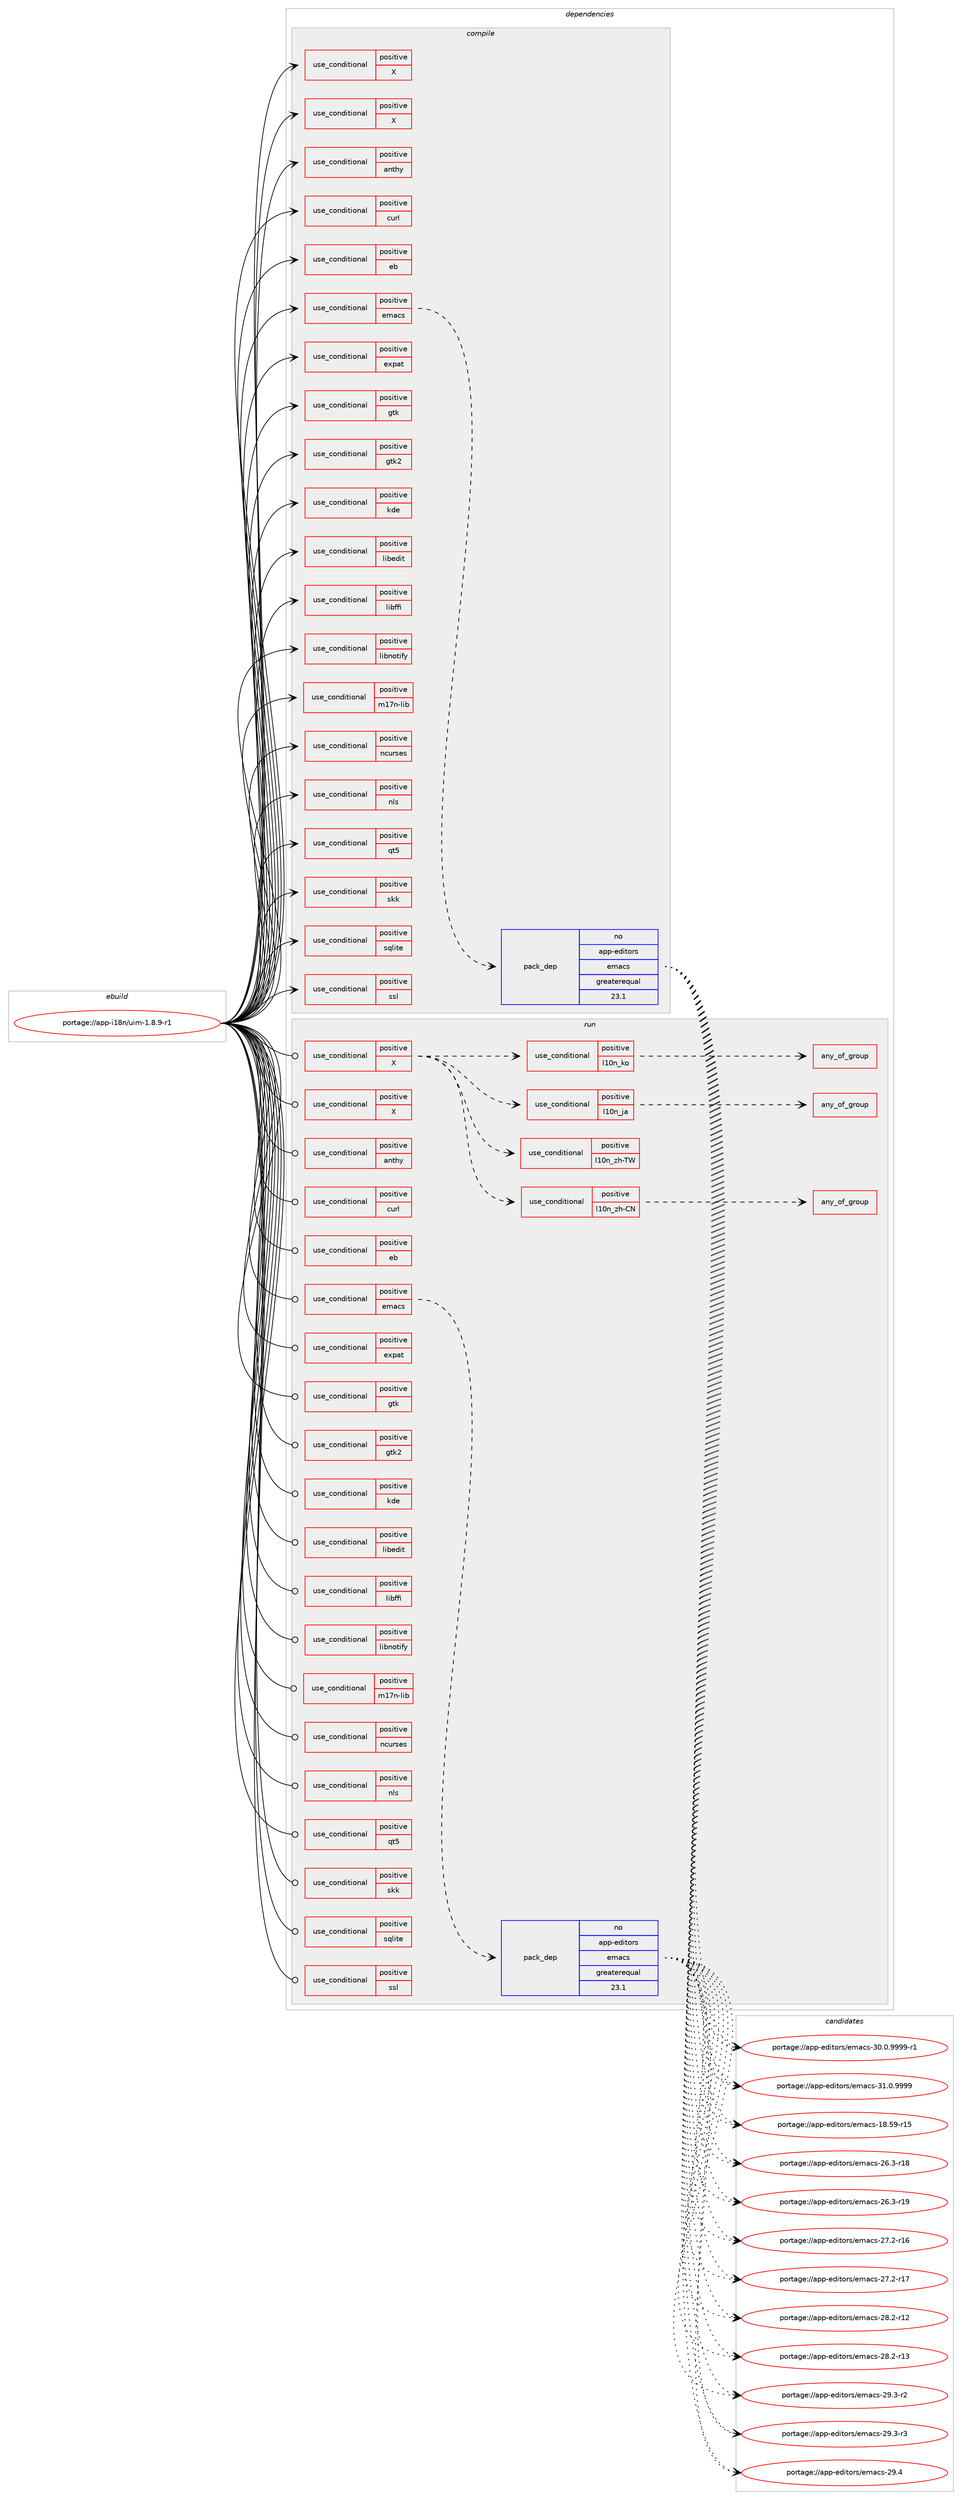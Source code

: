 digraph prolog {

# *************
# Graph options
# *************

newrank=true;
concentrate=true;
compound=true;
graph [rankdir=LR,fontname=Helvetica,fontsize=10,ranksep=1.5];#, ranksep=2.5, nodesep=0.2];
edge  [arrowhead=vee];
node  [fontname=Helvetica,fontsize=10];

# **********
# The ebuild
# **********

subgraph cluster_leftcol {
color=gray;
rank=same;
label=<<i>ebuild</i>>;
id [label="portage://app-i18n/uim-1.8.9-r1", color=red, width=4, href="../app-i18n/uim-1.8.9-r1.svg"];
}

# ****************
# The dependencies
# ****************

subgraph cluster_midcol {
color=gray;
label=<<i>dependencies</i>>;
subgraph cluster_compile {
fillcolor="#eeeeee";
style=filled;
label=<<i>compile</i>>;
subgraph cond10821 {
dependency17248 [label=<<TABLE BORDER="0" CELLBORDER="1" CELLSPACING="0" CELLPADDING="4"><TR><TD ROWSPAN="3" CELLPADDING="10">use_conditional</TD></TR><TR><TD>positive</TD></TR><TR><TD>X</TD></TR></TABLE>>, shape=none, color=red];
# *** BEGIN UNKNOWN DEPENDENCY TYPE (TODO) ***
# dependency17248 -> package_dependency(portage://app-i18n/uim-1.8.9-r1,install,no,x11-base,xorg-proto,none,[,,],[],[])
# *** END UNKNOWN DEPENDENCY TYPE (TODO) ***

}
id:e -> dependency17248:w [weight=20,style="solid",arrowhead="vee"];
subgraph cond10822 {
dependency17249 [label=<<TABLE BORDER="0" CELLBORDER="1" CELLSPACING="0" CELLPADDING="4"><TR><TD ROWSPAN="3" CELLPADDING="10">use_conditional</TD></TR><TR><TD>positive</TD></TR><TR><TD>X</TD></TR></TABLE>>, shape=none, color=red];
# *** BEGIN UNKNOWN DEPENDENCY TYPE (TODO) ***
# dependency17249 -> package_dependency(portage://app-i18n/uim-1.8.9-r1,install,no,x11-libs,libICE,none,[,,],[],[])
# *** END UNKNOWN DEPENDENCY TYPE (TODO) ***

# *** BEGIN UNKNOWN DEPENDENCY TYPE (TODO) ***
# dependency17249 -> package_dependency(portage://app-i18n/uim-1.8.9-r1,install,no,x11-libs,libSM,none,[,,],[],[])
# *** END UNKNOWN DEPENDENCY TYPE (TODO) ***

# *** BEGIN UNKNOWN DEPENDENCY TYPE (TODO) ***
# dependency17249 -> package_dependency(portage://app-i18n/uim-1.8.9-r1,install,no,x11-libs,libX11,none,[,,],[],[])
# *** END UNKNOWN DEPENDENCY TYPE (TODO) ***

# *** BEGIN UNKNOWN DEPENDENCY TYPE (TODO) ***
# dependency17249 -> package_dependency(portage://app-i18n/uim-1.8.9-r1,install,no,x11-libs,libXext,none,[,,],[],[])
# *** END UNKNOWN DEPENDENCY TYPE (TODO) ***

# *** BEGIN UNKNOWN DEPENDENCY TYPE (TODO) ***
# dependency17249 -> package_dependency(portage://app-i18n/uim-1.8.9-r1,install,no,x11-libs,libXft,none,[,,],[],[])
# *** END UNKNOWN DEPENDENCY TYPE (TODO) ***

# *** BEGIN UNKNOWN DEPENDENCY TYPE (TODO) ***
# dependency17249 -> package_dependency(portage://app-i18n/uim-1.8.9-r1,install,no,x11-libs,libXrender,none,[,,],[],[])
# *** END UNKNOWN DEPENDENCY TYPE (TODO) ***

# *** BEGIN UNKNOWN DEPENDENCY TYPE (TODO) ***
# dependency17249 -> package_dependency(portage://app-i18n/uim-1.8.9-r1,install,no,x11-libs,libXt,none,[,,],[],[])
# *** END UNKNOWN DEPENDENCY TYPE (TODO) ***

}
id:e -> dependency17249:w [weight=20,style="solid",arrowhead="vee"];
subgraph cond10823 {
dependency17250 [label=<<TABLE BORDER="0" CELLBORDER="1" CELLSPACING="0" CELLPADDING="4"><TR><TD ROWSPAN="3" CELLPADDING="10">use_conditional</TD></TR><TR><TD>positive</TD></TR><TR><TD>anthy</TD></TR></TABLE>>, shape=none, color=red];
# *** BEGIN UNKNOWN DEPENDENCY TYPE (TODO) ***
# dependency17250 -> package_dependency(portage://app-i18n/uim-1.8.9-r1,install,no,app-i18n,anthy,none,[,,],[],[])
# *** END UNKNOWN DEPENDENCY TYPE (TODO) ***

}
id:e -> dependency17250:w [weight=20,style="solid",arrowhead="vee"];
subgraph cond10824 {
dependency17251 [label=<<TABLE BORDER="0" CELLBORDER="1" CELLSPACING="0" CELLPADDING="4"><TR><TD ROWSPAN="3" CELLPADDING="10">use_conditional</TD></TR><TR><TD>positive</TD></TR><TR><TD>curl</TD></TR></TABLE>>, shape=none, color=red];
# *** BEGIN UNKNOWN DEPENDENCY TYPE (TODO) ***
# dependency17251 -> package_dependency(portage://app-i18n/uim-1.8.9-r1,install,no,net-misc,curl,none,[,,],[],[])
# *** END UNKNOWN DEPENDENCY TYPE (TODO) ***

}
id:e -> dependency17251:w [weight=20,style="solid",arrowhead="vee"];
subgraph cond10825 {
dependency17252 [label=<<TABLE BORDER="0" CELLBORDER="1" CELLSPACING="0" CELLPADDING="4"><TR><TD ROWSPAN="3" CELLPADDING="10">use_conditional</TD></TR><TR><TD>positive</TD></TR><TR><TD>eb</TD></TR></TABLE>>, shape=none, color=red];
# *** BEGIN UNKNOWN DEPENDENCY TYPE (TODO) ***
# dependency17252 -> package_dependency(portage://app-i18n/uim-1.8.9-r1,install,no,dev-libs,eb,none,[,,],[],[])
# *** END UNKNOWN DEPENDENCY TYPE (TODO) ***

}
id:e -> dependency17252:w [weight=20,style="solid",arrowhead="vee"];
subgraph cond10826 {
dependency17253 [label=<<TABLE BORDER="0" CELLBORDER="1" CELLSPACING="0" CELLPADDING="4"><TR><TD ROWSPAN="3" CELLPADDING="10">use_conditional</TD></TR><TR><TD>positive</TD></TR><TR><TD>emacs</TD></TR></TABLE>>, shape=none, color=red];
subgraph pack6078 {
dependency17254 [label=<<TABLE BORDER="0" CELLBORDER="1" CELLSPACING="0" CELLPADDING="4" WIDTH="220"><TR><TD ROWSPAN="6" CELLPADDING="30">pack_dep</TD></TR><TR><TD WIDTH="110">no</TD></TR><TR><TD>app-editors</TD></TR><TR><TD>emacs</TD></TR><TR><TD>greaterequal</TD></TR><TR><TD>23.1</TD></TR></TABLE>>, shape=none, color=blue];
}
dependency17253:e -> dependency17254:w [weight=20,style="dashed",arrowhead="vee"];
}
id:e -> dependency17253:w [weight=20,style="solid",arrowhead="vee"];
subgraph cond10827 {
dependency17255 [label=<<TABLE BORDER="0" CELLBORDER="1" CELLSPACING="0" CELLPADDING="4"><TR><TD ROWSPAN="3" CELLPADDING="10">use_conditional</TD></TR><TR><TD>positive</TD></TR><TR><TD>expat</TD></TR></TABLE>>, shape=none, color=red];
# *** BEGIN UNKNOWN DEPENDENCY TYPE (TODO) ***
# dependency17255 -> package_dependency(portage://app-i18n/uim-1.8.9-r1,install,no,dev-libs,expat,none,[,,],[],[])
# *** END UNKNOWN DEPENDENCY TYPE (TODO) ***

}
id:e -> dependency17255:w [weight=20,style="solid",arrowhead="vee"];
subgraph cond10828 {
dependency17256 [label=<<TABLE BORDER="0" CELLBORDER="1" CELLSPACING="0" CELLPADDING="4"><TR><TD ROWSPAN="3" CELLPADDING="10">use_conditional</TD></TR><TR><TD>positive</TD></TR><TR><TD>gtk</TD></TR></TABLE>>, shape=none, color=red];
# *** BEGIN UNKNOWN DEPENDENCY TYPE (TODO) ***
# dependency17256 -> package_dependency(portage://app-i18n/uim-1.8.9-r1,install,no,x11-libs,gtk+,none,[,,],[slot(3)],[])
# *** END UNKNOWN DEPENDENCY TYPE (TODO) ***

}
id:e -> dependency17256:w [weight=20,style="solid",arrowhead="vee"];
subgraph cond10829 {
dependency17257 [label=<<TABLE BORDER="0" CELLBORDER="1" CELLSPACING="0" CELLPADDING="4"><TR><TD ROWSPAN="3" CELLPADDING="10">use_conditional</TD></TR><TR><TD>positive</TD></TR><TR><TD>gtk2</TD></TR></TABLE>>, shape=none, color=red];
# *** BEGIN UNKNOWN DEPENDENCY TYPE (TODO) ***
# dependency17257 -> package_dependency(portage://app-i18n/uim-1.8.9-r1,install,no,x11-libs,gtk+,none,[,,],[slot(2)],[])
# *** END UNKNOWN DEPENDENCY TYPE (TODO) ***

}
id:e -> dependency17257:w [weight=20,style="solid",arrowhead="vee"];
subgraph cond10830 {
dependency17258 [label=<<TABLE BORDER="0" CELLBORDER="1" CELLSPACING="0" CELLPADDING="4"><TR><TD ROWSPAN="3" CELLPADDING="10">use_conditional</TD></TR><TR><TD>positive</TD></TR><TR><TD>kde</TD></TR></TABLE>>, shape=none, color=red];
# *** BEGIN UNKNOWN DEPENDENCY TYPE (TODO) ***
# dependency17258 -> package_dependency(portage://app-i18n/uim-1.8.9-r1,install,no,kde-plasma,libplasma,none,[,,],[slot(5)],[])
# *** END UNKNOWN DEPENDENCY TYPE (TODO) ***

}
id:e -> dependency17258:w [weight=20,style="solid",arrowhead="vee"];
subgraph cond10831 {
dependency17259 [label=<<TABLE BORDER="0" CELLBORDER="1" CELLSPACING="0" CELLPADDING="4"><TR><TD ROWSPAN="3" CELLPADDING="10">use_conditional</TD></TR><TR><TD>positive</TD></TR><TR><TD>libedit</TD></TR></TABLE>>, shape=none, color=red];
# *** BEGIN UNKNOWN DEPENDENCY TYPE (TODO) ***
# dependency17259 -> package_dependency(portage://app-i18n/uim-1.8.9-r1,install,no,dev-libs,libedit,none,[,,],[],[])
# *** END UNKNOWN DEPENDENCY TYPE (TODO) ***

}
id:e -> dependency17259:w [weight=20,style="solid",arrowhead="vee"];
subgraph cond10832 {
dependency17260 [label=<<TABLE BORDER="0" CELLBORDER="1" CELLSPACING="0" CELLPADDING="4"><TR><TD ROWSPAN="3" CELLPADDING="10">use_conditional</TD></TR><TR><TD>positive</TD></TR><TR><TD>libffi</TD></TR></TABLE>>, shape=none, color=red];
# *** BEGIN UNKNOWN DEPENDENCY TYPE (TODO) ***
# dependency17260 -> package_dependency(portage://app-i18n/uim-1.8.9-r1,install,no,dev-libs,libffi,none,[,,],any_same_slot,[])
# *** END UNKNOWN DEPENDENCY TYPE (TODO) ***

}
id:e -> dependency17260:w [weight=20,style="solid",arrowhead="vee"];
subgraph cond10833 {
dependency17261 [label=<<TABLE BORDER="0" CELLBORDER="1" CELLSPACING="0" CELLPADDING="4"><TR><TD ROWSPAN="3" CELLPADDING="10">use_conditional</TD></TR><TR><TD>positive</TD></TR><TR><TD>libnotify</TD></TR></TABLE>>, shape=none, color=red];
# *** BEGIN UNKNOWN DEPENDENCY TYPE (TODO) ***
# dependency17261 -> package_dependency(portage://app-i18n/uim-1.8.9-r1,install,no,x11-libs,libnotify,none,[,,],[],[])
# *** END UNKNOWN DEPENDENCY TYPE (TODO) ***

}
id:e -> dependency17261:w [weight=20,style="solid",arrowhead="vee"];
subgraph cond10834 {
dependency17262 [label=<<TABLE BORDER="0" CELLBORDER="1" CELLSPACING="0" CELLPADDING="4"><TR><TD ROWSPAN="3" CELLPADDING="10">use_conditional</TD></TR><TR><TD>positive</TD></TR><TR><TD>m17n-lib</TD></TR></TABLE>>, shape=none, color=red];
# *** BEGIN UNKNOWN DEPENDENCY TYPE (TODO) ***
# dependency17262 -> package_dependency(portage://app-i18n/uim-1.8.9-r1,install,no,dev-libs,m17n-lib,none,[,,],[],[])
# *** END UNKNOWN DEPENDENCY TYPE (TODO) ***

}
id:e -> dependency17262:w [weight=20,style="solid",arrowhead="vee"];
subgraph cond10835 {
dependency17263 [label=<<TABLE BORDER="0" CELLBORDER="1" CELLSPACING="0" CELLPADDING="4"><TR><TD ROWSPAN="3" CELLPADDING="10">use_conditional</TD></TR><TR><TD>positive</TD></TR><TR><TD>ncurses</TD></TR></TABLE>>, shape=none, color=red];
# *** BEGIN UNKNOWN DEPENDENCY TYPE (TODO) ***
# dependency17263 -> package_dependency(portage://app-i18n/uim-1.8.9-r1,install,no,sys-libs,ncurses,none,[,,],[slot(0),equal],[])
# *** END UNKNOWN DEPENDENCY TYPE (TODO) ***

}
id:e -> dependency17263:w [weight=20,style="solid",arrowhead="vee"];
subgraph cond10836 {
dependency17264 [label=<<TABLE BORDER="0" CELLBORDER="1" CELLSPACING="0" CELLPADDING="4"><TR><TD ROWSPAN="3" CELLPADDING="10">use_conditional</TD></TR><TR><TD>positive</TD></TR><TR><TD>nls</TD></TR></TABLE>>, shape=none, color=red];
# *** BEGIN UNKNOWN DEPENDENCY TYPE (TODO) ***
# dependency17264 -> package_dependency(portage://app-i18n/uim-1.8.9-r1,install,no,virtual,libintl,none,[,,],[],[])
# *** END UNKNOWN DEPENDENCY TYPE (TODO) ***

}
id:e -> dependency17264:w [weight=20,style="solid",arrowhead="vee"];
subgraph cond10837 {
dependency17265 [label=<<TABLE BORDER="0" CELLBORDER="1" CELLSPACING="0" CELLPADDING="4"><TR><TD ROWSPAN="3" CELLPADDING="10">use_conditional</TD></TR><TR><TD>positive</TD></TR><TR><TD>qt5</TD></TR></TABLE>>, shape=none, color=red];
# *** BEGIN UNKNOWN DEPENDENCY TYPE (TODO) ***
# dependency17265 -> package_dependency(portage://app-i18n/uim-1.8.9-r1,install,no,dev-qt,qtx11extras,none,[,,],[slot(5)],[])
# *** END UNKNOWN DEPENDENCY TYPE (TODO) ***

# *** BEGIN UNKNOWN DEPENDENCY TYPE (TODO) ***
# dependency17265 -> package_dependency(portage://app-i18n/uim-1.8.9-r1,install,no,dev-qt,qtwidgets,none,[,,],[slot(5)],[])
# *** END UNKNOWN DEPENDENCY TYPE (TODO) ***

}
id:e -> dependency17265:w [weight=20,style="solid",arrowhead="vee"];
subgraph cond10838 {
dependency17266 [label=<<TABLE BORDER="0" CELLBORDER="1" CELLSPACING="0" CELLPADDING="4"><TR><TD ROWSPAN="3" CELLPADDING="10">use_conditional</TD></TR><TR><TD>positive</TD></TR><TR><TD>skk</TD></TR></TABLE>>, shape=none, color=red];
# *** BEGIN UNKNOWN DEPENDENCY TYPE (TODO) ***
# dependency17266 -> package_dependency(portage://app-i18n/uim-1.8.9-r1,install,no,app-i18n,skk-jisyo,none,[,,],[],[])
# *** END UNKNOWN DEPENDENCY TYPE (TODO) ***

}
id:e -> dependency17266:w [weight=20,style="solid",arrowhead="vee"];
subgraph cond10839 {
dependency17267 [label=<<TABLE BORDER="0" CELLBORDER="1" CELLSPACING="0" CELLPADDING="4"><TR><TD ROWSPAN="3" CELLPADDING="10">use_conditional</TD></TR><TR><TD>positive</TD></TR><TR><TD>sqlite</TD></TR></TABLE>>, shape=none, color=red];
# *** BEGIN UNKNOWN DEPENDENCY TYPE (TODO) ***
# dependency17267 -> package_dependency(portage://app-i18n/uim-1.8.9-r1,install,no,dev-db,sqlite,none,[,,],[slot(3)],[])
# *** END UNKNOWN DEPENDENCY TYPE (TODO) ***

}
id:e -> dependency17267:w [weight=20,style="solid",arrowhead="vee"];
subgraph cond10840 {
dependency17268 [label=<<TABLE BORDER="0" CELLBORDER="1" CELLSPACING="0" CELLPADDING="4"><TR><TD ROWSPAN="3" CELLPADDING="10">use_conditional</TD></TR><TR><TD>positive</TD></TR><TR><TD>ssl</TD></TR></TABLE>>, shape=none, color=red];
# *** BEGIN UNKNOWN DEPENDENCY TYPE (TODO) ***
# dependency17268 -> package_dependency(portage://app-i18n/uim-1.8.9-r1,install,no,dev-libs,openssl,none,[,,],[slot(0),equal],[])
# *** END UNKNOWN DEPENDENCY TYPE (TODO) ***

}
id:e -> dependency17268:w [weight=20,style="solid",arrowhead="vee"];
}
subgraph cluster_compileandrun {
fillcolor="#eeeeee";
style=filled;
label=<<i>compile and run</i>>;
}
subgraph cluster_run {
fillcolor="#eeeeee";
style=filled;
label=<<i>run</i>>;
subgraph cond10841 {
dependency17269 [label=<<TABLE BORDER="0" CELLBORDER="1" CELLSPACING="0" CELLPADDING="4"><TR><TD ROWSPAN="3" CELLPADDING="10">use_conditional</TD></TR><TR><TD>positive</TD></TR><TR><TD>X</TD></TR></TABLE>>, shape=none, color=red];
# *** BEGIN UNKNOWN DEPENDENCY TYPE (TODO) ***
# dependency17269 -> package_dependency(portage://app-i18n/uim-1.8.9-r1,run,no,media-fonts,font-sony-misc,none,[,,],[],[])
# *** END UNKNOWN DEPENDENCY TYPE (TODO) ***

subgraph cond10842 {
dependency17270 [label=<<TABLE BORDER="0" CELLBORDER="1" CELLSPACING="0" CELLPADDING="4"><TR><TD ROWSPAN="3" CELLPADDING="10">use_conditional</TD></TR><TR><TD>positive</TD></TR><TR><TD>l10n_ja</TD></TR></TABLE>>, shape=none, color=red];
subgraph any299 {
dependency17271 [label=<<TABLE BORDER="0" CELLBORDER="1" CELLSPACING="0" CELLPADDING="4"><TR><TD CELLPADDING="10">any_of_group</TD></TR></TABLE>>, shape=none, color=red];# *** BEGIN UNKNOWN DEPENDENCY TYPE (TODO) ***
# dependency17271 -> package_dependency(portage://app-i18n/uim-1.8.9-r1,run,no,media-fonts,font-jis-misc,none,[,,],[],[])
# *** END UNKNOWN DEPENDENCY TYPE (TODO) ***

# *** BEGIN UNKNOWN DEPENDENCY TYPE (TODO) ***
# dependency17271 -> package_dependency(portage://app-i18n/uim-1.8.9-r1,run,no,media-fonts,intlfonts,none,[,,],[],[])
# *** END UNKNOWN DEPENDENCY TYPE (TODO) ***

}
dependency17270:e -> dependency17271:w [weight=20,style="dashed",arrowhead="vee"];
}
dependency17269:e -> dependency17270:w [weight=20,style="dashed",arrowhead="vee"];
subgraph cond10843 {
dependency17272 [label=<<TABLE BORDER="0" CELLBORDER="1" CELLSPACING="0" CELLPADDING="4"><TR><TD ROWSPAN="3" CELLPADDING="10">use_conditional</TD></TR><TR><TD>positive</TD></TR><TR><TD>l10n_ko</TD></TR></TABLE>>, shape=none, color=red];
subgraph any300 {
dependency17273 [label=<<TABLE BORDER="0" CELLBORDER="1" CELLSPACING="0" CELLPADDING="4"><TR><TD CELLPADDING="10">any_of_group</TD></TR></TABLE>>, shape=none, color=red];# *** BEGIN UNKNOWN DEPENDENCY TYPE (TODO) ***
# dependency17273 -> package_dependency(portage://app-i18n/uim-1.8.9-r1,run,no,media-fonts,font-daewoo-misc,none,[,,],[],[])
# *** END UNKNOWN DEPENDENCY TYPE (TODO) ***

# *** BEGIN UNKNOWN DEPENDENCY TYPE (TODO) ***
# dependency17273 -> package_dependency(portage://app-i18n/uim-1.8.9-r1,run,no,media-fonts,intlfonts,none,[,,],[],[])
# *** END UNKNOWN DEPENDENCY TYPE (TODO) ***

}
dependency17272:e -> dependency17273:w [weight=20,style="dashed",arrowhead="vee"];
}
dependency17269:e -> dependency17272:w [weight=20,style="dashed",arrowhead="vee"];
subgraph cond10844 {
dependency17274 [label=<<TABLE BORDER="0" CELLBORDER="1" CELLSPACING="0" CELLPADDING="4"><TR><TD ROWSPAN="3" CELLPADDING="10">use_conditional</TD></TR><TR><TD>positive</TD></TR><TR><TD>l10n_zh-CN</TD></TR></TABLE>>, shape=none, color=red];
subgraph any301 {
dependency17275 [label=<<TABLE BORDER="0" CELLBORDER="1" CELLSPACING="0" CELLPADDING="4"><TR><TD CELLPADDING="10">any_of_group</TD></TR></TABLE>>, shape=none, color=red];# *** BEGIN UNKNOWN DEPENDENCY TYPE (TODO) ***
# dependency17275 -> package_dependency(portage://app-i18n/uim-1.8.9-r1,run,no,media-fonts,font-isas-misc,none,[,,],[],[])
# *** END UNKNOWN DEPENDENCY TYPE (TODO) ***

# *** BEGIN UNKNOWN DEPENDENCY TYPE (TODO) ***
# dependency17275 -> package_dependency(portage://app-i18n/uim-1.8.9-r1,run,no,media-fonts,intlfonts,none,[,,],[],[])
# *** END UNKNOWN DEPENDENCY TYPE (TODO) ***

}
dependency17274:e -> dependency17275:w [weight=20,style="dashed",arrowhead="vee"];
}
dependency17269:e -> dependency17274:w [weight=20,style="dashed",arrowhead="vee"];
subgraph cond10845 {
dependency17276 [label=<<TABLE BORDER="0" CELLBORDER="1" CELLSPACING="0" CELLPADDING="4"><TR><TD ROWSPAN="3" CELLPADDING="10">use_conditional</TD></TR><TR><TD>positive</TD></TR><TR><TD>l10n_zh-TW</TD></TR></TABLE>>, shape=none, color=red];
# *** BEGIN UNKNOWN DEPENDENCY TYPE (TODO) ***
# dependency17276 -> package_dependency(portage://app-i18n/uim-1.8.9-r1,run,no,media-fonts,intlfonts,none,[,,],[],[])
# *** END UNKNOWN DEPENDENCY TYPE (TODO) ***

}
dependency17269:e -> dependency17276:w [weight=20,style="dashed",arrowhead="vee"];
}
id:e -> dependency17269:w [weight=20,style="solid",arrowhead="odot"];
subgraph cond10846 {
dependency17277 [label=<<TABLE BORDER="0" CELLBORDER="1" CELLSPACING="0" CELLPADDING="4"><TR><TD ROWSPAN="3" CELLPADDING="10">use_conditional</TD></TR><TR><TD>positive</TD></TR><TR><TD>X</TD></TR></TABLE>>, shape=none, color=red];
# *** BEGIN UNKNOWN DEPENDENCY TYPE (TODO) ***
# dependency17277 -> package_dependency(portage://app-i18n/uim-1.8.9-r1,run,no,x11-libs,libICE,none,[,,],[],[])
# *** END UNKNOWN DEPENDENCY TYPE (TODO) ***

# *** BEGIN UNKNOWN DEPENDENCY TYPE (TODO) ***
# dependency17277 -> package_dependency(portage://app-i18n/uim-1.8.9-r1,run,no,x11-libs,libSM,none,[,,],[],[])
# *** END UNKNOWN DEPENDENCY TYPE (TODO) ***

# *** BEGIN UNKNOWN DEPENDENCY TYPE (TODO) ***
# dependency17277 -> package_dependency(portage://app-i18n/uim-1.8.9-r1,run,no,x11-libs,libX11,none,[,,],[],[])
# *** END UNKNOWN DEPENDENCY TYPE (TODO) ***

# *** BEGIN UNKNOWN DEPENDENCY TYPE (TODO) ***
# dependency17277 -> package_dependency(portage://app-i18n/uim-1.8.9-r1,run,no,x11-libs,libXext,none,[,,],[],[])
# *** END UNKNOWN DEPENDENCY TYPE (TODO) ***

# *** BEGIN UNKNOWN DEPENDENCY TYPE (TODO) ***
# dependency17277 -> package_dependency(portage://app-i18n/uim-1.8.9-r1,run,no,x11-libs,libXft,none,[,,],[],[])
# *** END UNKNOWN DEPENDENCY TYPE (TODO) ***

# *** BEGIN UNKNOWN DEPENDENCY TYPE (TODO) ***
# dependency17277 -> package_dependency(portage://app-i18n/uim-1.8.9-r1,run,no,x11-libs,libXrender,none,[,,],[],[])
# *** END UNKNOWN DEPENDENCY TYPE (TODO) ***

# *** BEGIN UNKNOWN DEPENDENCY TYPE (TODO) ***
# dependency17277 -> package_dependency(portage://app-i18n/uim-1.8.9-r1,run,no,x11-libs,libXt,none,[,,],[],[])
# *** END UNKNOWN DEPENDENCY TYPE (TODO) ***

}
id:e -> dependency17277:w [weight=20,style="solid",arrowhead="odot"];
subgraph cond10847 {
dependency17278 [label=<<TABLE BORDER="0" CELLBORDER="1" CELLSPACING="0" CELLPADDING="4"><TR><TD ROWSPAN="3" CELLPADDING="10">use_conditional</TD></TR><TR><TD>positive</TD></TR><TR><TD>anthy</TD></TR></TABLE>>, shape=none, color=red];
# *** BEGIN UNKNOWN DEPENDENCY TYPE (TODO) ***
# dependency17278 -> package_dependency(portage://app-i18n/uim-1.8.9-r1,run,no,app-i18n,anthy,none,[,,],[],[])
# *** END UNKNOWN DEPENDENCY TYPE (TODO) ***

}
id:e -> dependency17278:w [weight=20,style="solid",arrowhead="odot"];
subgraph cond10848 {
dependency17279 [label=<<TABLE BORDER="0" CELLBORDER="1" CELLSPACING="0" CELLPADDING="4"><TR><TD ROWSPAN="3" CELLPADDING="10">use_conditional</TD></TR><TR><TD>positive</TD></TR><TR><TD>curl</TD></TR></TABLE>>, shape=none, color=red];
# *** BEGIN UNKNOWN DEPENDENCY TYPE (TODO) ***
# dependency17279 -> package_dependency(portage://app-i18n/uim-1.8.9-r1,run,no,net-misc,curl,none,[,,],[],[])
# *** END UNKNOWN DEPENDENCY TYPE (TODO) ***

}
id:e -> dependency17279:w [weight=20,style="solid",arrowhead="odot"];
subgraph cond10849 {
dependency17280 [label=<<TABLE BORDER="0" CELLBORDER="1" CELLSPACING="0" CELLPADDING="4"><TR><TD ROWSPAN="3" CELLPADDING="10">use_conditional</TD></TR><TR><TD>positive</TD></TR><TR><TD>eb</TD></TR></TABLE>>, shape=none, color=red];
# *** BEGIN UNKNOWN DEPENDENCY TYPE (TODO) ***
# dependency17280 -> package_dependency(portage://app-i18n/uim-1.8.9-r1,run,no,dev-libs,eb,none,[,,],[],[])
# *** END UNKNOWN DEPENDENCY TYPE (TODO) ***

}
id:e -> dependency17280:w [weight=20,style="solid",arrowhead="odot"];
subgraph cond10850 {
dependency17281 [label=<<TABLE BORDER="0" CELLBORDER="1" CELLSPACING="0" CELLPADDING="4"><TR><TD ROWSPAN="3" CELLPADDING="10">use_conditional</TD></TR><TR><TD>positive</TD></TR><TR><TD>emacs</TD></TR></TABLE>>, shape=none, color=red];
subgraph pack6079 {
dependency17282 [label=<<TABLE BORDER="0" CELLBORDER="1" CELLSPACING="0" CELLPADDING="4" WIDTH="220"><TR><TD ROWSPAN="6" CELLPADDING="30">pack_dep</TD></TR><TR><TD WIDTH="110">no</TD></TR><TR><TD>app-editors</TD></TR><TR><TD>emacs</TD></TR><TR><TD>greaterequal</TD></TR><TR><TD>23.1</TD></TR></TABLE>>, shape=none, color=blue];
}
dependency17281:e -> dependency17282:w [weight=20,style="dashed",arrowhead="vee"];
}
id:e -> dependency17281:w [weight=20,style="solid",arrowhead="odot"];
subgraph cond10851 {
dependency17283 [label=<<TABLE BORDER="0" CELLBORDER="1" CELLSPACING="0" CELLPADDING="4"><TR><TD ROWSPAN="3" CELLPADDING="10">use_conditional</TD></TR><TR><TD>positive</TD></TR><TR><TD>expat</TD></TR></TABLE>>, shape=none, color=red];
# *** BEGIN UNKNOWN DEPENDENCY TYPE (TODO) ***
# dependency17283 -> package_dependency(portage://app-i18n/uim-1.8.9-r1,run,no,dev-libs,expat,none,[,,],[],[])
# *** END UNKNOWN DEPENDENCY TYPE (TODO) ***

}
id:e -> dependency17283:w [weight=20,style="solid",arrowhead="odot"];
subgraph cond10852 {
dependency17284 [label=<<TABLE BORDER="0" CELLBORDER="1" CELLSPACING="0" CELLPADDING="4"><TR><TD ROWSPAN="3" CELLPADDING="10">use_conditional</TD></TR><TR><TD>positive</TD></TR><TR><TD>gtk</TD></TR></TABLE>>, shape=none, color=red];
# *** BEGIN UNKNOWN DEPENDENCY TYPE (TODO) ***
# dependency17284 -> package_dependency(portage://app-i18n/uim-1.8.9-r1,run,no,x11-libs,gtk+,none,[,,],[slot(3)],[])
# *** END UNKNOWN DEPENDENCY TYPE (TODO) ***

}
id:e -> dependency17284:w [weight=20,style="solid",arrowhead="odot"];
subgraph cond10853 {
dependency17285 [label=<<TABLE BORDER="0" CELLBORDER="1" CELLSPACING="0" CELLPADDING="4"><TR><TD ROWSPAN="3" CELLPADDING="10">use_conditional</TD></TR><TR><TD>positive</TD></TR><TR><TD>gtk2</TD></TR></TABLE>>, shape=none, color=red];
# *** BEGIN UNKNOWN DEPENDENCY TYPE (TODO) ***
# dependency17285 -> package_dependency(portage://app-i18n/uim-1.8.9-r1,run,no,x11-libs,gtk+,none,[,,],[slot(2)],[])
# *** END UNKNOWN DEPENDENCY TYPE (TODO) ***

}
id:e -> dependency17285:w [weight=20,style="solid",arrowhead="odot"];
subgraph cond10854 {
dependency17286 [label=<<TABLE BORDER="0" CELLBORDER="1" CELLSPACING="0" CELLPADDING="4"><TR><TD ROWSPAN="3" CELLPADDING="10">use_conditional</TD></TR><TR><TD>positive</TD></TR><TR><TD>kde</TD></TR></TABLE>>, shape=none, color=red];
# *** BEGIN UNKNOWN DEPENDENCY TYPE (TODO) ***
# dependency17286 -> package_dependency(portage://app-i18n/uim-1.8.9-r1,run,no,kde-plasma,libplasma,none,[,,],[slot(5)],[])
# *** END UNKNOWN DEPENDENCY TYPE (TODO) ***

}
id:e -> dependency17286:w [weight=20,style="solid",arrowhead="odot"];
subgraph cond10855 {
dependency17287 [label=<<TABLE BORDER="0" CELLBORDER="1" CELLSPACING="0" CELLPADDING="4"><TR><TD ROWSPAN="3" CELLPADDING="10">use_conditional</TD></TR><TR><TD>positive</TD></TR><TR><TD>libedit</TD></TR></TABLE>>, shape=none, color=red];
# *** BEGIN UNKNOWN DEPENDENCY TYPE (TODO) ***
# dependency17287 -> package_dependency(portage://app-i18n/uim-1.8.9-r1,run,no,dev-libs,libedit,none,[,,],[],[])
# *** END UNKNOWN DEPENDENCY TYPE (TODO) ***

}
id:e -> dependency17287:w [weight=20,style="solid",arrowhead="odot"];
subgraph cond10856 {
dependency17288 [label=<<TABLE BORDER="0" CELLBORDER="1" CELLSPACING="0" CELLPADDING="4"><TR><TD ROWSPAN="3" CELLPADDING="10">use_conditional</TD></TR><TR><TD>positive</TD></TR><TR><TD>libffi</TD></TR></TABLE>>, shape=none, color=red];
# *** BEGIN UNKNOWN DEPENDENCY TYPE (TODO) ***
# dependency17288 -> package_dependency(portage://app-i18n/uim-1.8.9-r1,run,no,dev-libs,libffi,none,[,,],any_same_slot,[])
# *** END UNKNOWN DEPENDENCY TYPE (TODO) ***

}
id:e -> dependency17288:w [weight=20,style="solid",arrowhead="odot"];
subgraph cond10857 {
dependency17289 [label=<<TABLE BORDER="0" CELLBORDER="1" CELLSPACING="0" CELLPADDING="4"><TR><TD ROWSPAN="3" CELLPADDING="10">use_conditional</TD></TR><TR><TD>positive</TD></TR><TR><TD>libnotify</TD></TR></TABLE>>, shape=none, color=red];
# *** BEGIN UNKNOWN DEPENDENCY TYPE (TODO) ***
# dependency17289 -> package_dependency(portage://app-i18n/uim-1.8.9-r1,run,no,x11-libs,libnotify,none,[,,],[],[])
# *** END UNKNOWN DEPENDENCY TYPE (TODO) ***

}
id:e -> dependency17289:w [weight=20,style="solid",arrowhead="odot"];
subgraph cond10858 {
dependency17290 [label=<<TABLE BORDER="0" CELLBORDER="1" CELLSPACING="0" CELLPADDING="4"><TR><TD ROWSPAN="3" CELLPADDING="10">use_conditional</TD></TR><TR><TD>positive</TD></TR><TR><TD>m17n-lib</TD></TR></TABLE>>, shape=none, color=red];
# *** BEGIN UNKNOWN DEPENDENCY TYPE (TODO) ***
# dependency17290 -> package_dependency(portage://app-i18n/uim-1.8.9-r1,run,no,dev-libs,m17n-lib,none,[,,],[],[])
# *** END UNKNOWN DEPENDENCY TYPE (TODO) ***

}
id:e -> dependency17290:w [weight=20,style="solid",arrowhead="odot"];
subgraph cond10859 {
dependency17291 [label=<<TABLE BORDER="0" CELLBORDER="1" CELLSPACING="0" CELLPADDING="4"><TR><TD ROWSPAN="3" CELLPADDING="10">use_conditional</TD></TR><TR><TD>positive</TD></TR><TR><TD>ncurses</TD></TR></TABLE>>, shape=none, color=red];
# *** BEGIN UNKNOWN DEPENDENCY TYPE (TODO) ***
# dependency17291 -> package_dependency(portage://app-i18n/uim-1.8.9-r1,run,no,sys-libs,ncurses,none,[,,],[slot(0),equal],[])
# *** END UNKNOWN DEPENDENCY TYPE (TODO) ***

}
id:e -> dependency17291:w [weight=20,style="solid",arrowhead="odot"];
subgraph cond10860 {
dependency17292 [label=<<TABLE BORDER="0" CELLBORDER="1" CELLSPACING="0" CELLPADDING="4"><TR><TD ROWSPAN="3" CELLPADDING="10">use_conditional</TD></TR><TR><TD>positive</TD></TR><TR><TD>nls</TD></TR></TABLE>>, shape=none, color=red];
# *** BEGIN UNKNOWN DEPENDENCY TYPE (TODO) ***
# dependency17292 -> package_dependency(portage://app-i18n/uim-1.8.9-r1,run,no,virtual,libintl,none,[,,],[],[])
# *** END UNKNOWN DEPENDENCY TYPE (TODO) ***

}
id:e -> dependency17292:w [weight=20,style="solid",arrowhead="odot"];
subgraph cond10861 {
dependency17293 [label=<<TABLE BORDER="0" CELLBORDER="1" CELLSPACING="0" CELLPADDING="4"><TR><TD ROWSPAN="3" CELLPADDING="10">use_conditional</TD></TR><TR><TD>positive</TD></TR><TR><TD>qt5</TD></TR></TABLE>>, shape=none, color=red];
# *** BEGIN UNKNOWN DEPENDENCY TYPE (TODO) ***
# dependency17293 -> package_dependency(portage://app-i18n/uim-1.8.9-r1,run,no,dev-qt,qtx11extras,none,[,,],[slot(5)],[])
# *** END UNKNOWN DEPENDENCY TYPE (TODO) ***

# *** BEGIN UNKNOWN DEPENDENCY TYPE (TODO) ***
# dependency17293 -> package_dependency(portage://app-i18n/uim-1.8.9-r1,run,no,dev-qt,qtwidgets,none,[,,],[slot(5)],[])
# *** END UNKNOWN DEPENDENCY TYPE (TODO) ***

}
id:e -> dependency17293:w [weight=20,style="solid",arrowhead="odot"];
subgraph cond10862 {
dependency17294 [label=<<TABLE BORDER="0" CELLBORDER="1" CELLSPACING="0" CELLPADDING="4"><TR><TD ROWSPAN="3" CELLPADDING="10">use_conditional</TD></TR><TR><TD>positive</TD></TR><TR><TD>skk</TD></TR></TABLE>>, shape=none, color=red];
# *** BEGIN UNKNOWN DEPENDENCY TYPE (TODO) ***
# dependency17294 -> package_dependency(portage://app-i18n/uim-1.8.9-r1,run,no,app-i18n,skk-jisyo,none,[,,],[],[])
# *** END UNKNOWN DEPENDENCY TYPE (TODO) ***

}
id:e -> dependency17294:w [weight=20,style="solid",arrowhead="odot"];
subgraph cond10863 {
dependency17295 [label=<<TABLE BORDER="0" CELLBORDER="1" CELLSPACING="0" CELLPADDING="4"><TR><TD ROWSPAN="3" CELLPADDING="10">use_conditional</TD></TR><TR><TD>positive</TD></TR><TR><TD>sqlite</TD></TR></TABLE>>, shape=none, color=red];
# *** BEGIN UNKNOWN DEPENDENCY TYPE (TODO) ***
# dependency17295 -> package_dependency(portage://app-i18n/uim-1.8.9-r1,run,no,dev-db,sqlite,none,[,,],[slot(3)],[])
# *** END UNKNOWN DEPENDENCY TYPE (TODO) ***

}
id:e -> dependency17295:w [weight=20,style="solid",arrowhead="odot"];
subgraph cond10864 {
dependency17296 [label=<<TABLE BORDER="0" CELLBORDER="1" CELLSPACING="0" CELLPADDING="4"><TR><TD ROWSPAN="3" CELLPADDING="10">use_conditional</TD></TR><TR><TD>positive</TD></TR><TR><TD>ssl</TD></TR></TABLE>>, shape=none, color=red];
# *** BEGIN UNKNOWN DEPENDENCY TYPE (TODO) ***
# dependency17296 -> package_dependency(portage://app-i18n/uim-1.8.9-r1,run,no,dev-libs,openssl,none,[,,],[slot(0),equal],[])
# *** END UNKNOWN DEPENDENCY TYPE (TODO) ***

}
id:e -> dependency17296:w [weight=20,style="solid",arrowhead="odot"];
# *** BEGIN UNKNOWN DEPENDENCY TYPE (TODO) ***
# id -> package_dependency(portage://app-i18n/uim-1.8.9-r1,run,weak,dev-scheme,sigscheme,none,[,,],[],[])
# *** END UNKNOWN DEPENDENCY TYPE (TODO) ***

}
}

# **************
# The candidates
# **************

subgraph cluster_choices {
rank=same;
color=gray;
label=<<i>candidates</i>>;

subgraph choice6078 {
color=black;
nodesep=1;
choice9711211245101100105116111114115471011099799115454956465357451144953 [label="portage://app-editors/emacs-18.59-r15", color=red, width=4,href="../app-editors/emacs-18.59-r15.svg"];
choice97112112451011001051161111141154710110997991154550544651451144956 [label="portage://app-editors/emacs-26.3-r18", color=red, width=4,href="../app-editors/emacs-26.3-r18.svg"];
choice97112112451011001051161111141154710110997991154550544651451144957 [label="portage://app-editors/emacs-26.3-r19", color=red, width=4,href="../app-editors/emacs-26.3-r19.svg"];
choice97112112451011001051161111141154710110997991154550554650451144954 [label="portage://app-editors/emacs-27.2-r16", color=red, width=4,href="../app-editors/emacs-27.2-r16.svg"];
choice97112112451011001051161111141154710110997991154550554650451144955 [label="portage://app-editors/emacs-27.2-r17", color=red, width=4,href="../app-editors/emacs-27.2-r17.svg"];
choice97112112451011001051161111141154710110997991154550564650451144950 [label="portage://app-editors/emacs-28.2-r12", color=red, width=4,href="../app-editors/emacs-28.2-r12.svg"];
choice97112112451011001051161111141154710110997991154550564650451144951 [label="portage://app-editors/emacs-28.2-r13", color=red, width=4,href="../app-editors/emacs-28.2-r13.svg"];
choice971121124510110010511611111411547101109979911545505746514511450 [label="portage://app-editors/emacs-29.3-r2", color=red, width=4,href="../app-editors/emacs-29.3-r2.svg"];
choice971121124510110010511611111411547101109979911545505746514511451 [label="portage://app-editors/emacs-29.3-r3", color=red, width=4,href="../app-editors/emacs-29.3-r3.svg"];
choice97112112451011001051161111141154710110997991154550574652 [label="portage://app-editors/emacs-29.4", color=red, width=4,href="../app-editors/emacs-29.4.svg"];
choice9711211245101100105116111114115471011099799115455148464846575757574511449 [label="portage://app-editors/emacs-30.0.9999-r1", color=red, width=4,href="../app-editors/emacs-30.0.9999-r1.svg"];
choice971121124510110010511611111411547101109979911545514946484657575757 [label="portage://app-editors/emacs-31.0.9999", color=red, width=4,href="../app-editors/emacs-31.0.9999.svg"];
dependency17254:e -> choice9711211245101100105116111114115471011099799115454956465357451144953:w [style=dotted,weight="100"];
dependency17254:e -> choice97112112451011001051161111141154710110997991154550544651451144956:w [style=dotted,weight="100"];
dependency17254:e -> choice97112112451011001051161111141154710110997991154550544651451144957:w [style=dotted,weight="100"];
dependency17254:e -> choice97112112451011001051161111141154710110997991154550554650451144954:w [style=dotted,weight="100"];
dependency17254:e -> choice97112112451011001051161111141154710110997991154550554650451144955:w [style=dotted,weight="100"];
dependency17254:e -> choice97112112451011001051161111141154710110997991154550564650451144950:w [style=dotted,weight="100"];
dependency17254:e -> choice97112112451011001051161111141154710110997991154550564650451144951:w [style=dotted,weight="100"];
dependency17254:e -> choice971121124510110010511611111411547101109979911545505746514511450:w [style=dotted,weight="100"];
dependency17254:e -> choice971121124510110010511611111411547101109979911545505746514511451:w [style=dotted,weight="100"];
dependency17254:e -> choice97112112451011001051161111141154710110997991154550574652:w [style=dotted,weight="100"];
dependency17254:e -> choice9711211245101100105116111114115471011099799115455148464846575757574511449:w [style=dotted,weight="100"];
dependency17254:e -> choice971121124510110010511611111411547101109979911545514946484657575757:w [style=dotted,weight="100"];
}
subgraph choice6079 {
color=black;
nodesep=1;
choice9711211245101100105116111114115471011099799115454956465357451144953 [label="portage://app-editors/emacs-18.59-r15", color=red, width=4,href="../app-editors/emacs-18.59-r15.svg"];
choice97112112451011001051161111141154710110997991154550544651451144956 [label="portage://app-editors/emacs-26.3-r18", color=red, width=4,href="../app-editors/emacs-26.3-r18.svg"];
choice97112112451011001051161111141154710110997991154550544651451144957 [label="portage://app-editors/emacs-26.3-r19", color=red, width=4,href="../app-editors/emacs-26.3-r19.svg"];
choice97112112451011001051161111141154710110997991154550554650451144954 [label="portage://app-editors/emacs-27.2-r16", color=red, width=4,href="../app-editors/emacs-27.2-r16.svg"];
choice97112112451011001051161111141154710110997991154550554650451144955 [label="portage://app-editors/emacs-27.2-r17", color=red, width=4,href="../app-editors/emacs-27.2-r17.svg"];
choice97112112451011001051161111141154710110997991154550564650451144950 [label="portage://app-editors/emacs-28.2-r12", color=red, width=4,href="../app-editors/emacs-28.2-r12.svg"];
choice97112112451011001051161111141154710110997991154550564650451144951 [label="portage://app-editors/emacs-28.2-r13", color=red, width=4,href="../app-editors/emacs-28.2-r13.svg"];
choice971121124510110010511611111411547101109979911545505746514511450 [label="portage://app-editors/emacs-29.3-r2", color=red, width=4,href="../app-editors/emacs-29.3-r2.svg"];
choice971121124510110010511611111411547101109979911545505746514511451 [label="portage://app-editors/emacs-29.3-r3", color=red, width=4,href="../app-editors/emacs-29.3-r3.svg"];
choice97112112451011001051161111141154710110997991154550574652 [label="portage://app-editors/emacs-29.4", color=red, width=4,href="../app-editors/emacs-29.4.svg"];
choice9711211245101100105116111114115471011099799115455148464846575757574511449 [label="portage://app-editors/emacs-30.0.9999-r1", color=red, width=4,href="../app-editors/emacs-30.0.9999-r1.svg"];
choice971121124510110010511611111411547101109979911545514946484657575757 [label="portage://app-editors/emacs-31.0.9999", color=red, width=4,href="../app-editors/emacs-31.0.9999.svg"];
dependency17282:e -> choice9711211245101100105116111114115471011099799115454956465357451144953:w [style=dotted,weight="100"];
dependency17282:e -> choice97112112451011001051161111141154710110997991154550544651451144956:w [style=dotted,weight="100"];
dependency17282:e -> choice97112112451011001051161111141154710110997991154550544651451144957:w [style=dotted,weight="100"];
dependency17282:e -> choice97112112451011001051161111141154710110997991154550554650451144954:w [style=dotted,weight="100"];
dependency17282:e -> choice97112112451011001051161111141154710110997991154550554650451144955:w [style=dotted,weight="100"];
dependency17282:e -> choice97112112451011001051161111141154710110997991154550564650451144950:w [style=dotted,weight="100"];
dependency17282:e -> choice97112112451011001051161111141154710110997991154550564650451144951:w [style=dotted,weight="100"];
dependency17282:e -> choice971121124510110010511611111411547101109979911545505746514511450:w [style=dotted,weight="100"];
dependency17282:e -> choice971121124510110010511611111411547101109979911545505746514511451:w [style=dotted,weight="100"];
dependency17282:e -> choice97112112451011001051161111141154710110997991154550574652:w [style=dotted,weight="100"];
dependency17282:e -> choice9711211245101100105116111114115471011099799115455148464846575757574511449:w [style=dotted,weight="100"];
dependency17282:e -> choice971121124510110010511611111411547101109979911545514946484657575757:w [style=dotted,weight="100"];
}
}

}

